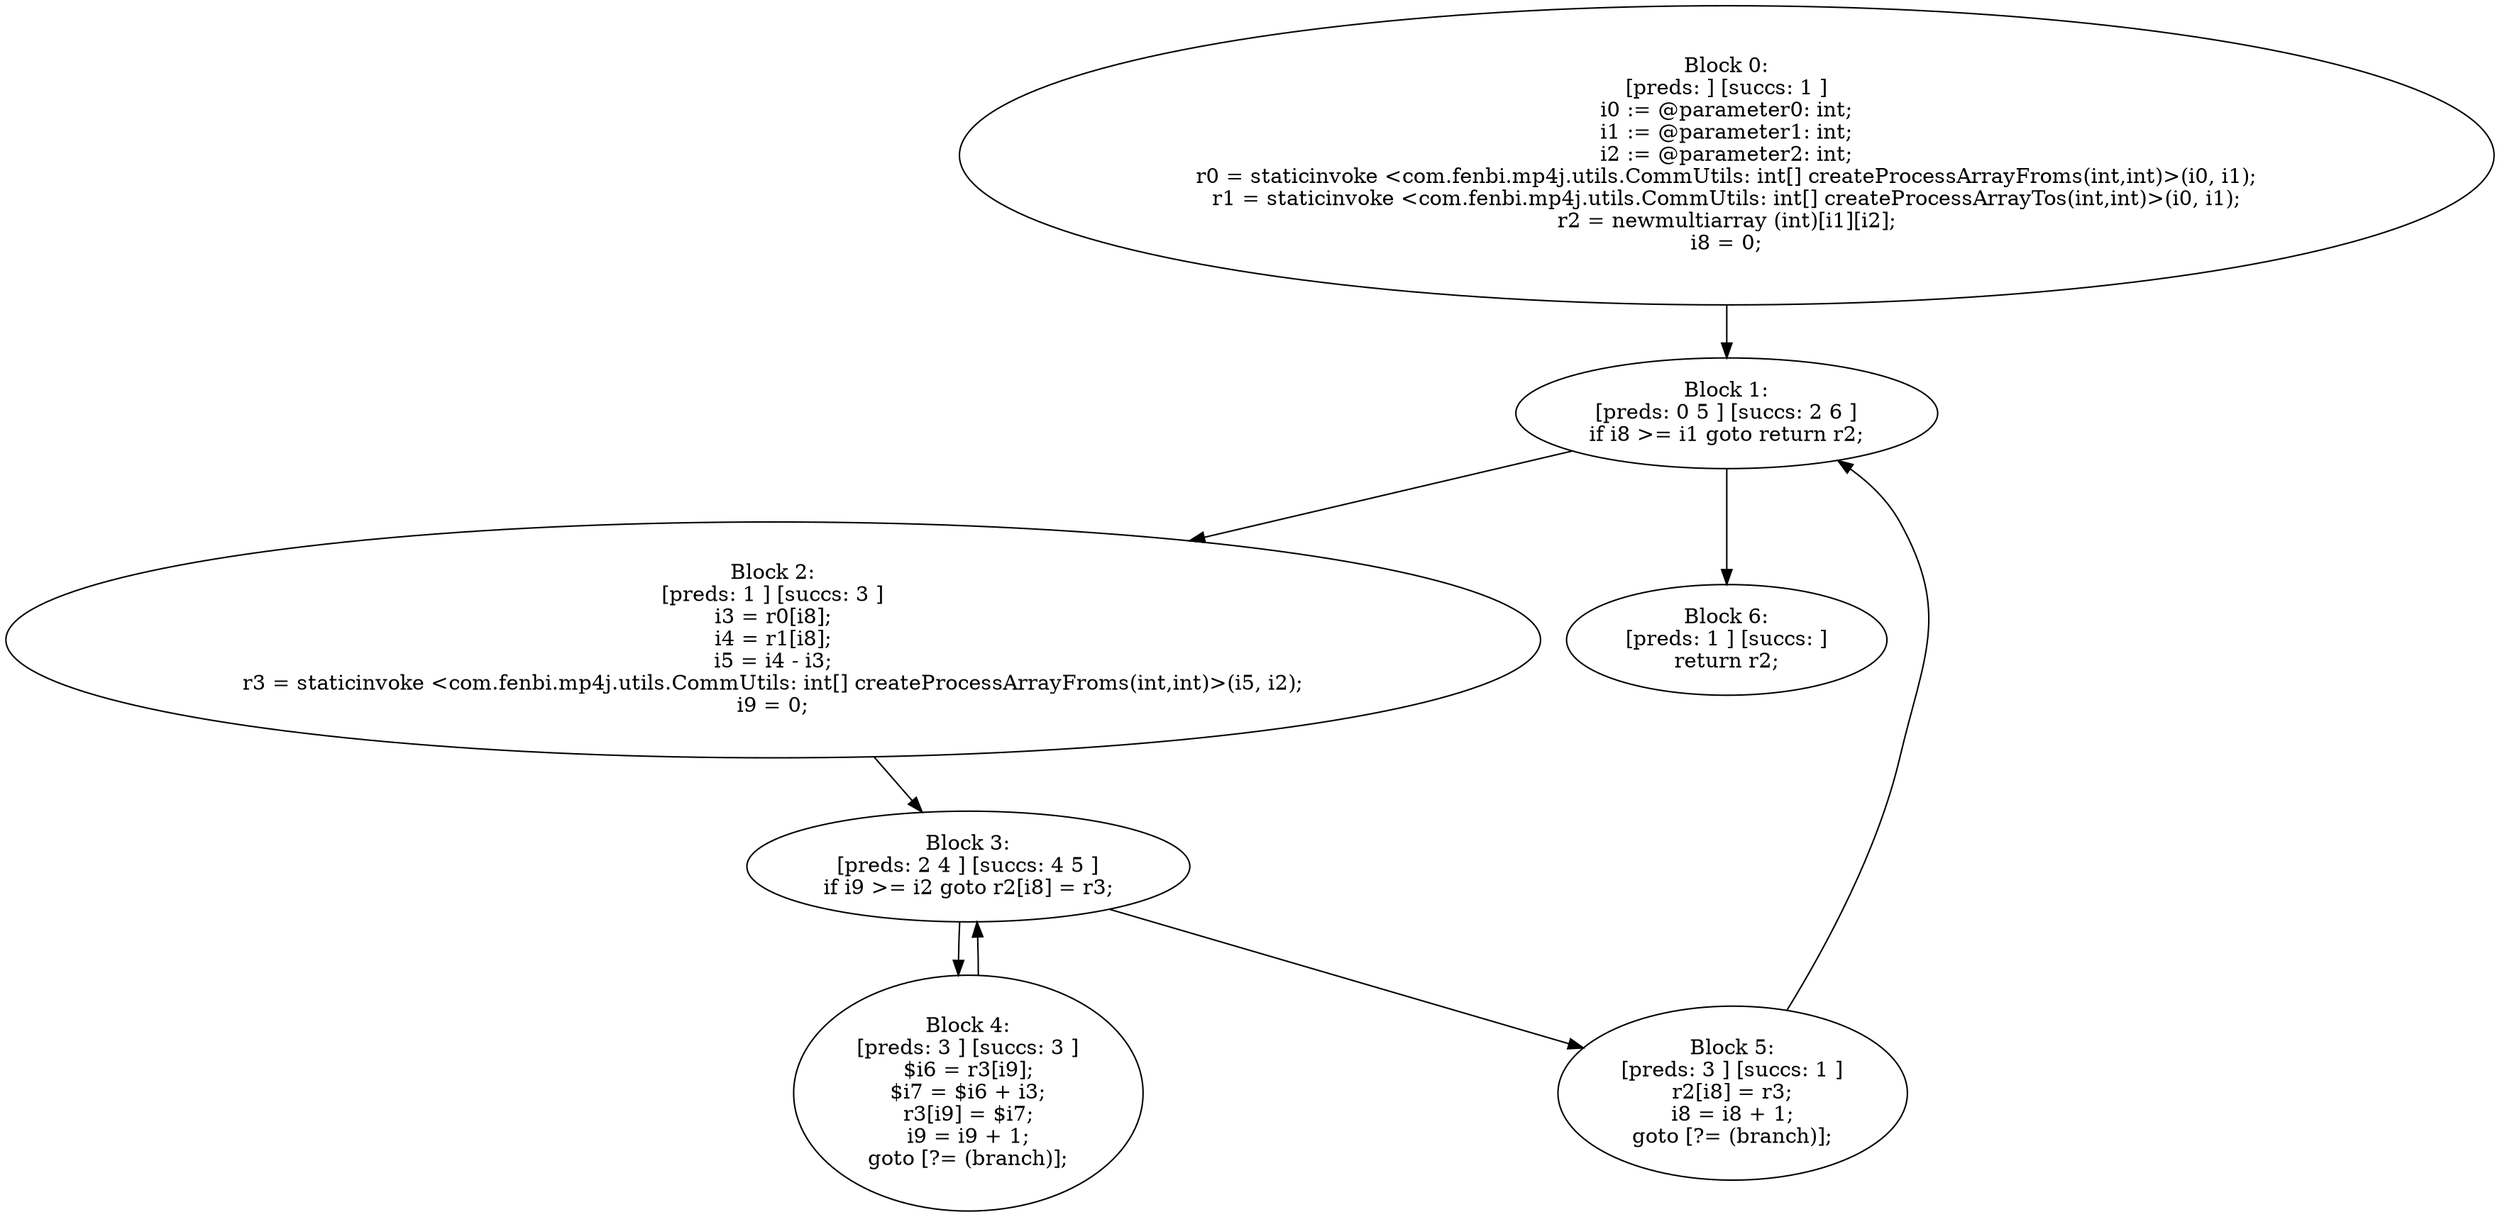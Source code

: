 digraph "unitGraph" {
    "Block 0:
[preds: ] [succs: 1 ]
i0 := @parameter0: int;
i1 := @parameter1: int;
i2 := @parameter2: int;
r0 = staticinvoke <com.fenbi.mp4j.utils.CommUtils: int[] createProcessArrayFroms(int,int)>(i0, i1);
r1 = staticinvoke <com.fenbi.mp4j.utils.CommUtils: int[] createProcessArrayTos(int,int)>(i0, i1);
r2 = newmultiarray (int)[i1][i2];
i8 = 0;
"
    "Block 1:
[preds: 0 5 ] [succs: 2 6 ]
if i8 >= i1 goto return r2;
"
    "Block 2:
[preds: 1 ] [succs: 3 ]
i3 = r0[i8];
i4 = r1[i8];
i5 = i4 - i3;
r3 = staticinvoke <com.fenbi.mp4j.utils.CommUtils: int[] createProcessArrayFroms(int,int)>(i5, i2);
i9 = 0;
"
    "Block 3:
[preds: 2 4 ] [succs: 4 5 ]
if i9 >= i2 goto r2[i8] = r3;
"
    "Block 4:
[preds: 3 ] [succs: 3 ]
$i6 = r3[i9];
$i7 = $i6 + i3;
r3[i9] = $i7;
i9 = i9 + 1;
goto [?= (branch)];
"
    "Block 5:
[preds: 3 ] [succs: 1 ]
r2[i8] = r3;
i8 = i8 + 1;
goto [?= (branch)];
"
    "Block 6:
[preds: 1 ] [succs: ]
return r2;
"
    "Block 0:
[preds: ] [succs: 1 ]
i0 := @parameter0: int;
i1 := @parameter1: int;
i2 := @parameter2: int;
r0 = staticinvoke <com.fenbi.mp4j.utils.CommUtils: int[] createProcessArrayFroms(int,int)>(i0, i1);
r1 = staticinvoke <com.fenbi.mp4j.utils.CommUtils: int[] createProcessArrayTos(int,int)>(i0, i1);
r2 = newmultiarray (int)[i1][i2];
i8 = 0;
"->"Block 1:
[preds: 0 5 ] [succs: 2 6 ]
if i8 >= i1 goto return r2;
";
    "Block 1:
[preds: 0 5 ] [succs: 2 6 ]
if i8 >= i1 goto return r2;
"->"Block 2:
[preds: 1 ] [succs: 3 ]
i3 = r0[i8];
i4 = r1[i8];
i5 = i4 - i3;
r3 = staticinvoke <com.fenbi.mp4j.utils.CommUtils: int[] createProcessArrayFroms(int,int)>(i5, i2);
i9 = 0;
";
    "Block 1:
[preds: 0 5 ] [succs: 2 6 ]
if i8 >= i1 goto return r2;
"->"Block 6:
[preds: 1 ] [succs: ]
return r2;
";
    "Block 2:
[preds: 1 ] [succs: 3 ]
i3 = r0[i8];
i4 = r1[i8];
i5 = i4 - i3;
r3 = staticinvoke <com.fenbi.mp4j.utils.CommUtils: int[] createProcessArrayFroms(int,int)>(i5, i2);
i9 = 0;
"->"Block 3:
[preds: 2 4 ] [succs: 4 5 ]
if i9 >= i2 goto r2[i8] = r3;
";
    "Block 3:
[preds: 2 4 ] [succs: 4 5 ]
if i9 >= i2 goto r2[i8] = r3;
"->"Block 4:
[preds: 3 ] [succs: 3 ]
$i6 = r3[i9];
$i7 = $i6 + i3;
r3[i9] = $i7;
i9 = i9 + 1;
goto [?= (branch)];
";
    "Block 3:
[preds: 2 4 ] [succs: 4 5 ]
if i9 >= i2 goto r2[i8] = r3;
"->"Block 5:
[preds: 3 ] [succs: 1 ]
r2[i8] = r3;
i8 = i8 + 1;
goto [?= (branch)];
";
    "Block 4:
[preds: 3 ] [succs: 3 ]
$i6 = r3[i9];
$i7 = $i6 + i3;
r3[i9] = $i7;
i9 = i9 + 1;
goto [?= (branch)];
"->"Block 3:
[preds: 2 4 ] [succs: 4 5 ]
if i9 >= i2 goto r2[i8] = r3;
";
    "Block 5:
[preds: 3 ] [succs: 1 ]
r2[i8] = r3;
i8 = i8 + 1;
goto [?= (branch)];
"->"Block 1:
[preds: 0 5 ] [succs: 2 6 ]
if i8 >= i1 goto return r2;
";
}
